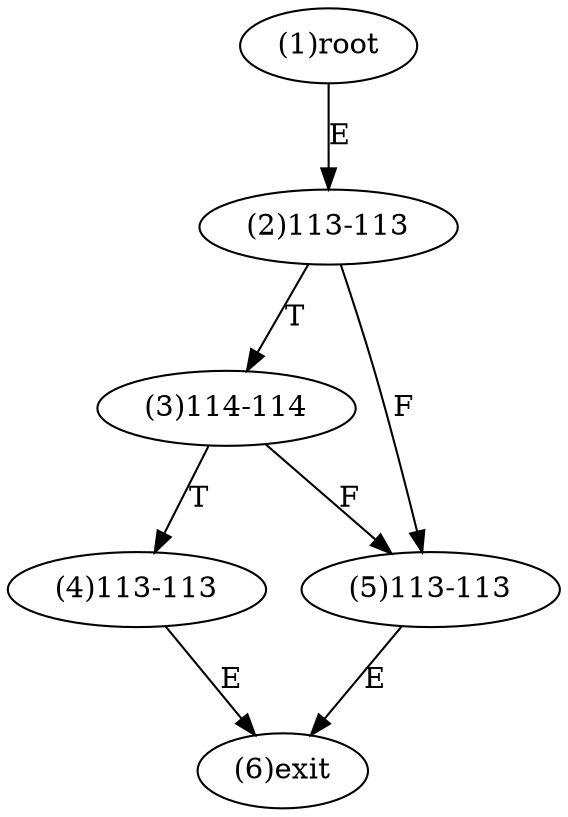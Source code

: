 digraph "" { 
1[ label="(1)root"];
2[ label="(2)113-113"];
3[ label="(3)114-114"];
4[ label="(4)113-113"];
5[ label="(5)113-113"];
6[ label="(6)exit"];
1->2[ label="E"];
2->5[ label="F"];
2->3[ label="T"];
3->5[ label="F"];
3->4[ label="T"];
4->6[ label="E"];
5->6[ label="E"];
}